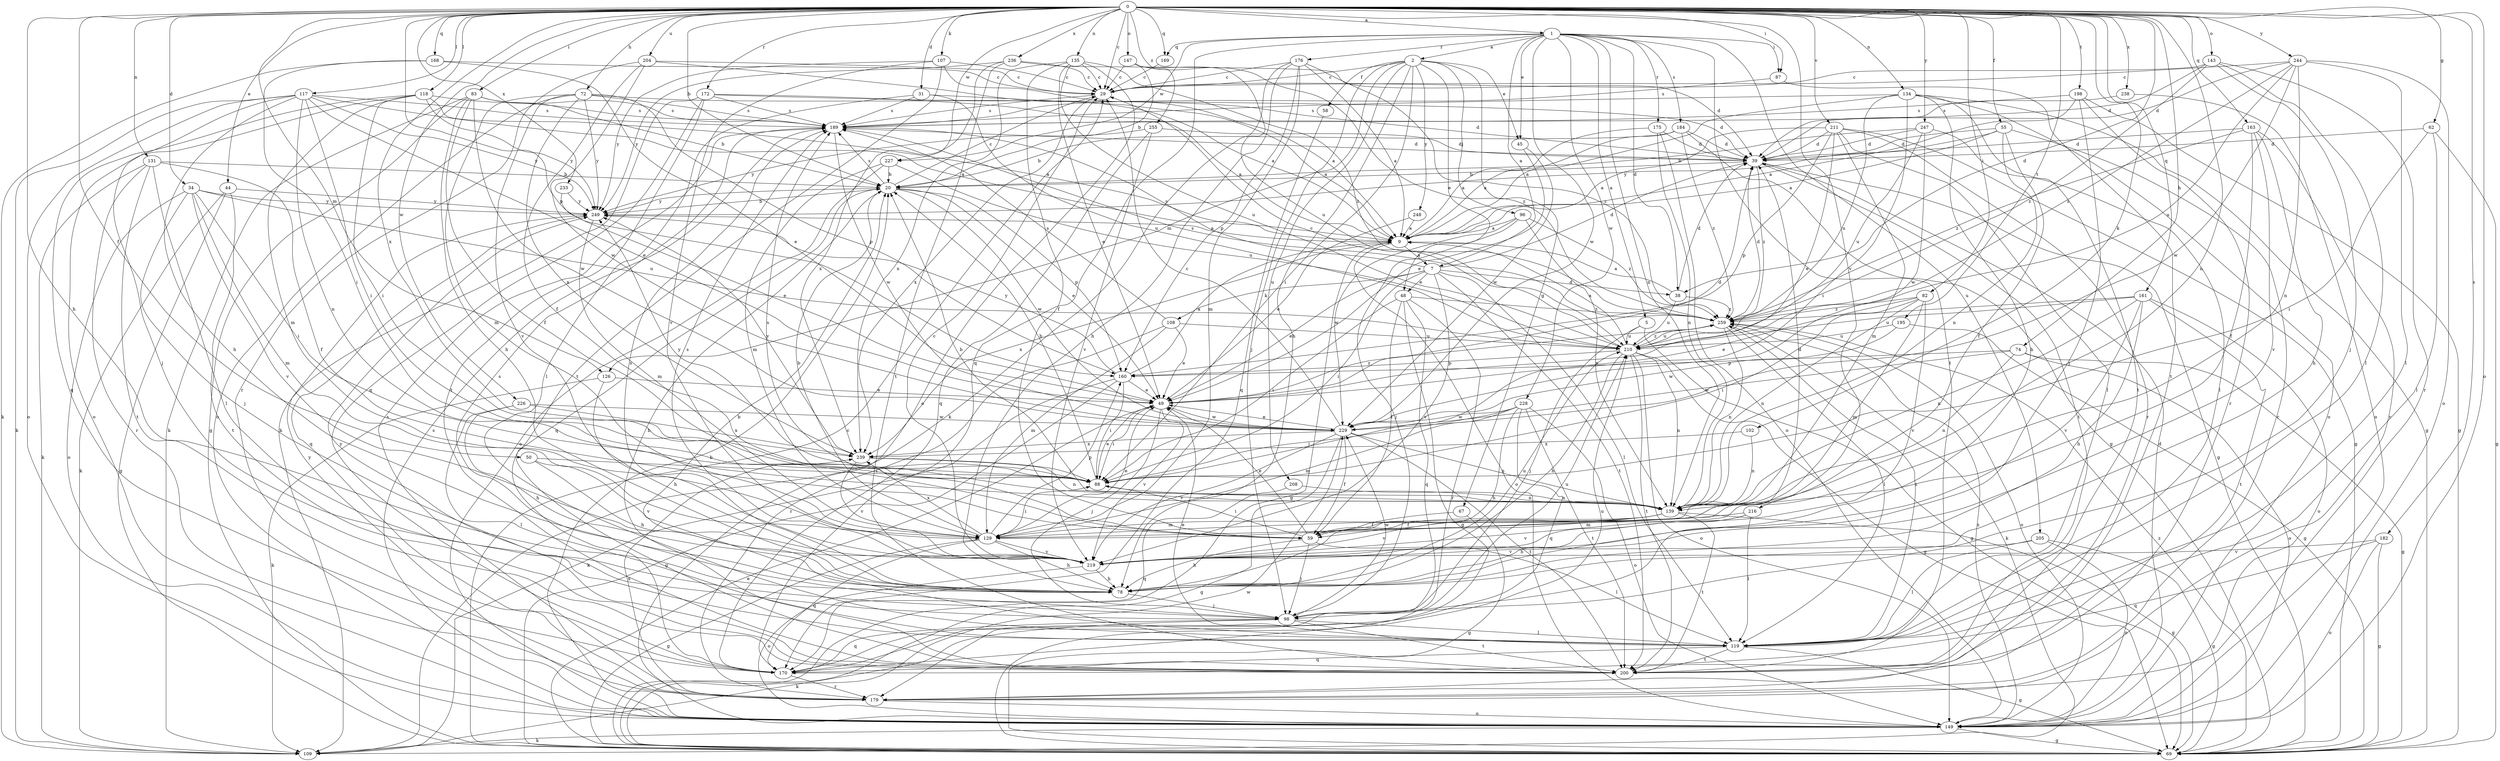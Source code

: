 strict digraph  {
0;
1;
2;
5;
7;
9;
20;
29;
31;
34;
38;
39;
44;
45;
48;
49;
50;
55;
58;
59;
62;
67;
69;
72;
74;
78;
82;
83;
87;
88;
96;
98;
102;
107;
108;
109;
117;
118;
119;
126;
129;
131;
134;
135;
139;
143;
147;
149;
160;
161;
163;
168;
169;
170;
172;
175;
176;
179;
182;
184;
189;
195;
198;
200;
204;
205;
208;
210;
211;
216;
219;
226;
227;
228;
229;
233;
236;
238;
239;
244;
247;
248;
249;
255;
259;
0 -> 1  [label=a];
0 -> 20  [label=b];
0 -> 29  [label=c];
0 -> 31  [label=d];
0 -> 34  [label=d];
0 -> 38  [label=d];
0 -> 44  [label=e];
0 -> 50  [label=f];
0 -> 55  [label=f];
0 -> 62  [label=g];
0 -> 72  [label=h];
0 -> 74  [label=h];
0 -> 78  [label=h];
0 -> 82  [label=i];
0 -> 83  [label=i];
0 -> 87  [label=i];
0 -> 102  [label=k];
0 -> 107  [label=k];
0 -> 117  [label=l];
0 -> 118  [label=l];
0 -> 126  [label=m];
0 -> 131  [label=n];
0 -> 134  [label=n];
0 -> 135  [label=n];
0 -> 139  [label=n];
0 -> 143  [label=o];
0 -> 147  [label=o];
0 -> 149  [label=o];
0 -> 160  [label=p];
0 -> 161  [label=q];
0 -> 163  [label=q];
0 -> 168  [label=q];
0 -> 169  [label=q];
0 -> 172  [label=r];
0 -> 182  [label=s];
0 -> 195  [label=t];
0 -> 198  [label=t];
0 -> 204  [label=u];
0 -> 211  [label=v];
0 -> 216  [label=v];
0 -> 226  [label=w];
0 -> 227  [label=w];
0 -> 233  [label=x];
0 -> 236  [label=x];
0 -> 238  [label=x];
0 -> 239  [label=x];
0 -> 244  [label=y];
0 -> 247  [label=y];
0 -> 255  [label=z];
1 -> 2  [label=a];
1 -> 5  [label=a];
1 -> 7  [label=a];
1 -> 38  [label=d];
1 -> 45  [label=e];
1 -> 87  [label=i];
1 -> 139  [label=n];
1 -> 169  [label=q];
1 -> 170  [label=q];
1 -> 175  [label=r];
1 -> 176  [label=r];
1 -> 184  [label=s];
1 -> 200  [label=t];
1 -> 205  [label=u];
1 -> 227  [label=w];
1 -> 228  [label=w];
1 -> 229  [label=w];
2 -> 29  [label=c];
2 -> 45  [label=e];
2 -> 48  [label=e];
2 -> 58  [label=f];
2 -> 67  [label=g];
2 -> 78  [label=h];
2 -> 88  [label=i];
2 -> 96  [label=j];
2 -> 98  [label=j];
2 -> 126  [label=m];
2 -> 208  [label=u];
2 -> 248  [label=y];
5 -> 69  [label=g];
5 -> 98  [label=j];
5 -> 210  [label=u];
7 -> 38  [label=d];
7 -> 39  [label=d];
7 -> 48  [label=e];
7 -> 49  [label=e];
7 -> 88  [label=i];
7 -> 108  [label=k];
7 -> 119  [label=l];
7 -> 189  [label=s];
7 -> 200  [label=t];
7 -> 219  [label=v];
9 -> 7  [label=a];
9 -> 69  [label=g];
9 -> 149  [label=o];
9 -> 239  [label=x];
20 -> 29  [label=c];
20 -> 49  [label=e];
20 -> 160  [label=p];
20 -> 170  [label=q];
20 -> 189  [label=s];
20 -> 229  [label=w];
20 -> 249  [label=y];
29 -> 189  [label=s];
29 -> 239  [label=x];
31 -> 9  [label=a];
31 -> 119  [label=l];
31 -> 189  [label=s];
31 -> 210  [label=u];
34 -> 88  [label=i];
34 -> 98  [label=j];
34 -> 129  [label=m];
34 -> 149  [label=o];
34 -> 210  [label=u];
34 -> 219  [label=v];
34 -> 249  [label=y];
38 -> 9  [label=a];
38 -> 39  [label=d];
38 -> 210  [label=u];
38 -> 259  [label=z];
39 -> 20  [label=b];
39 -> 69  [label=g];
39 -> 200  [label=t];
39 -> 259  [label=z];
44 -> 69  [label=g];
44 -> 109  [label=k];
44 -> 200  [label=t];
44 -> 249  [label=y];
45 -> 49  [label=e];
45 -> 229  [label=w];
48 -> 59  [label=f];
48 -> 69  [label=g];
48 -> 88  [label=i];
48 -> 170  [label=q];
48 -> 179  [label=r];
48 -> 259  [label=z];
49 -> 39  [label=d];
49 -> 88  [label=i];
49 -> 98  [label=j];
49 -> 219  [label=v];
49 -> 229  [label=w];
49 -> 259  [label=z];
50 -> 78  [label=h];
50 -> 88  [label=i];
50 -> 219  [label=v];
55 -> 9  [label=a];
55 -> 39  [label=d];
55 -> 59  [label=f];
55 -> 139  [label=n];
55 -> 179  [label=r];
55 -> 249  [label=y];
58 -> 170  [label=q];
59 -> 39  [label=d];
59 -> 49  [label=e];
59 -> 78  [label=h];
59 -> 88  [label=i];
59 -> 98  [label=j];
59 -> 119  [label=l];
62 -> 39  [label=d];
62 -> 69  [label=g];
62 -> 88  [label=i];
62 -> 119  [label=l];
67 -> 59  [label=f];
67 -> 69  [label=g];
69 -> 29  [label=c];
69 -> 49  [label=e];
69 -> 229  [label=w];
69 -> 259  [label=z];
72 -> 39  [label=d];
72 -> 129  [label=m];
72 -> 149  [label=o];
72 -> 160  [label=p];
72 -> 189  [label=s];
72 -> 219  [label=v];
72 -> 239  [label=x];
72 -> 249  [label=y];
74 -> 69  [label=g];
74 -> 139  [label=n];
74 -> 149  [label=o];
74 -> 160  [label=p];
74 -> 229  [label=w];
78 -> 98  [label=j];
78 -> 189  [label=s];
78 -> 210  [label=u];
82 -> 49  [label=e];
82 -> 88  [label=i];
82 -> 129  [label=m];
82 -> 139  [label=n];
82 -> 219  [label=v];
82 -> 259  [label=z];
83 -> 20  [label=b];
83 -> 59  [label=f];
83 -> 69  [label=g];
83 -> 78  [label=h];
83 -> 109  [label=k];
83 -> 189  [label=s];
83 -> 229  [label=w];
87 -> 189  [label=s];
87 -> 200  [label=t];
88 -> 20  [label=b];
88 -> 49  [label=e];
88 -> 139  [label=n];
88 -> 249  [label=y];
96 -> 9  [label=a];
96 -> 98  [label=j];
96 -> 139  [label=n];
96 -> 229  [label=w];
96 -> 259  [label=z];
98 -> 109  [label=k];
98 -> 119  [label=l];
98 -> 170  [label=q];
98 -> 189  [label=s];
98 -> 200  [label=t];
98 -> 210  [label=u];
98 -> 229  [label=w];
102 -> 139  [label=n];
102 -> 239  [label=x];
107 -> 9  [label=a];
107 -> 29  [label=c];
107 -> 200  [label=t];
107 -> 219  [label=v];
107 -> 249  [label=y];
108 -> 49  [label=e];
108 -> 129  [label=m];
108 -> 179  [label=r];
108 -> 189  [label=s];
108 -> 210  [label=u];
117 -> 9  [label=a];
117 -> 49  [label=e];
117 -> 78  [label=h];
117 -> 88  [label=i];
117 -> 98  [label=j];
117 -> 109  [label=k];
117 -> 139  [label=n];
117 -> 149  [label=o];
117 -> 189  [label=s];
117 -> 249  [label=y];
118 -> 9  [label=a];
118 -> 88  [label=i];
118 -> 129  [label=m];
118 -> 149  [label=o];
118 -> 170  [label=q];
118 -> 189  [label=s];
118 -> 249  [label=y];
119 -> 20  [label=b];
119 -> 49  [label=e];
119 -> 69  [label=g];
119 -> 170  [label=q];
119 -> 200  [label=t];
119 -> 259  [label=z];
126 -> 49  [label=e];
126 -> 78  [label=h];
126 -> 109  [label=k];
129 -> 20  [label=b];
129 -> 49  [label=e];
129 -> 69  [label=g];
129 -> 78  [label=h];
129 -> 88  [label=i];
129 -> 160  [label=p];
129 -> 170  [label=q];
129 -> 219  [label=v];
129 -> 239  [label=x];
131 -> 20  [label=b];
131 -> 59  [label=f];
131 -> 109  [label=k];
131 -> 119  [label=l];
131 -> 179  [label=r];
131 -> 200  [label=t];
134 -> 9  [label=a];
134 -> 69  [label=g];
134 -> 78  [label=h];
134 -> 88  [label=i];
134 -> 149  [label=o];
134 -> 189  [label=s];
134 -> 200  [label=t];
134 -> 210  [label=u];
135 -> 29  [label=c];
135 -> 49  [label=e];
135 -> 59  [label=f];
135 -> 149  [label=o];
135 -> 210  [label=u];
135 -> 239  [label=x];
135 -> 259  [label=z];
139 -> 20  [label=b];
139 -> 59  [label=f];
139 -> 69  [label=g];
139 -> 129  [label=m];
139 -> 189  [label=s];
139 -> 200  [label=t];
139 -> 219  [label=v];
143 -> 29  [label=c];
143 -> 39  [label=d];
143 -> 98  [label=j];
143 -> 119  [label=l];
143 -> 179  [label=r];
143 -> 259  [label=z];
147 -> 20  [label=b];
147 -> 29  [label=c];
147 -> 210  [label=u];
147 -> 259  [label=z];
149 -> 20  [label=b];
149 -> 39  [label=d];
149 -> 69  [label=g];
149 -> 109  [label=k];
149 -> 189  [label=s];
149 -> 259  [label=z];
160 -> 9  [label=a];
160 -> 49  [label=e];
160 -> 69  [label=g];
160 -> 88  [label=i];
160 -> 109  [label=k];
160 -> 249  [label=y];
161 -> 78  [label=h];
161 -> 139  [label=n];
161 -> 149  [label=o];
161 -> 200  [label=t];
161 -> 210  [label=u];
161 -> 219  [label=v];
161 -> 259  [label=z];
163 -> 39  [label=d];
163 -> 59  [label=f];
163 -> 78  [label=h];
163 -> 179  [label=r];
163 -> 219  [label=v];
163 -> 259  [label=z];
168 -> 29  [label=c];
168 -> 49  [label=e];
168 -> 88  [label=i];
168 -> 109  [label=k];
169 -> 29  [label=c];
170 -> 179  [label=r];
170 -> 210  [label=u];
172 -> 9  [label=a];
172 -> 39  [label=d];
172 -> 109  [label=k];
172 -> 170  [label=q];
172 -> 189  [label=s];
172 -> 200  [label=t];
175 -> 9  [label=a];
175 -> 39  [label=d];
175 -> 139  [label=n];
175 -> 149  [label=o];
176 -> 9  [label=a];
176 -> 29  [label=c];
176 -> 78  [label=h];
176 -> 109  [label=k];
176 -> 129  [label=m];
176 -> 160  [label=p];
176 -> 259  [label=z];
179 -> 149  [label=o];
179 -> 189  [label=s];
179 -> 239  [label=x];
179 -> 249  [label=y];
182 -> 69  [label=g];
182 -> 149  [label=o];
182 -> 170  [label=q];
182 -> 219  [label=v];
184 -> 9  [label=a];
184 -> 20  [label=b];
184 -> 39  [label=d];
184 -> 69  [label=g];
184 -> 259  [label=z];
189 -> 39  [label=d];
189 -> 229  [label=w];
195 -> 69  [label=g];
195 -> 210  [label=u];
195 -> 229  [label=w];
198 -> 9  [label=a];
198 -> 69  [label=g];
198 -> 98  [label=j];
198 -> 179  [label=r];
198 -> 189  [label=s];
200 -> 20  [label=b];
200 -> 249  [label=y];
204 -> 9  [label=a];
204 -> 29  [label=c];
204 -> 59  [label=f];
204 -> 179  [label=r];
204 -> 229  [label=w];
205 -> 69  [label=g];
205 -> 119  [label=l];
205 -> 149  [label=o];
205 -> 219  [label=v];
208 -> 139  [label=n];
208 -> 170  [label=q];
210 -> 9  [label=a];
210 -> 29  [label=c];
210 -> 69  [label=g];
210 -> 78  [label=h];
210 -> 139  [label=n];
210 -> 149  [label=o];
210 -> 160  [label=p];
210 -> 200  [label=t];
210 -> 259  [label=z];
211 -> 9  [label=a];
211 -> 39  [label=d];
211 -> 49  [label=e];
211 -> 69  [label=g];
211 -> 119  [label=l];
211 -> 129  [label=m];
211 -> 160  [label=p];
211 -> 179  [label=r];
216 -> 78  [label=h];
216 -> 119  [label=l];
216 -> 129  [label=m];
216 -> 219  [label=v];
219 -> 29  [label=c];
219 -> 78  [label=h];
219 -> 149  [label=o];
219 -> 189  [label=s];
226 -> 78  [label=h];
226 -> 119  [label=l];
226 -> 229  [label=w];
226 -> 239  [label=x];
227 -> 20  [label=b];
227 -> 129  [label=m];
227 -> 149  [label=o];
227 -> 210  [label=u];
228 -> 78  [label=h];
228 -> 88  [label=i];
228 -> 129  [label=m];
228 -> 149  [label=o];
228 -> 170  [label=q];
228 -> 200  [label=t];
228 -> 229  [label=w];
229 -> 29  [label=c];
229 -> 49  [label=e];
229 -> 59  [label=f];
229 -> 69  [label=g];
229 -> 139  [label=n];
229 -> 200  [label=t];
229 -> 219  [label=v];
229 -> 239  [label=x];
233 -> 49  [label=e];
233 -> 249  [label=y];
236 -> 29  [label=c];
236 -> 39  [label=d];
236 -> 200  [label=t];
236 -> 239  [label=x];
236 -> 249  [label=y];
238 -> 149  [label=o];
238 -> 189  [label=s];
239 -> 88  [label=i];
239 -> 139  [label=n];
239 -> 219  [label=v];
239 -> 249  [label=y];
244 -> 29  [label=c];
244 -> 39  [label=d];
244 -> 119  [label=l];
244 -> 139  [label=n];
244 -> 149  [label=o];
244 -> 210  [label=u];
244 -> 229  [label=w];
244 -> 259  [label=z];
247 -> 20  [label=b];
247 -> 39  [label=d];
247 -> 119  [label=l];
247 -> 210  [label=u];
247 -> 229  [label=w];
248 -> 9  [label=a];
248 -> 49  [label=e];
249 -> 9  [label=a];
249 -> 20  [label=b];
249 -> 129  [label=m];
249 -> 170  [label=q];
255 -> 39  [label=d];
255 -> 170  [label=q];
255 -> 219  [label=v];
255 -> 249  [label=y];
259 -> 39  [label=d];
259 -> 109  [label=k];
259 -> 119  [label=l];
259 -> 139  [label=n];
259 -> 149  [label=o];
259 -> 189  [label=s];
259 -> 210  [label=u];
}
